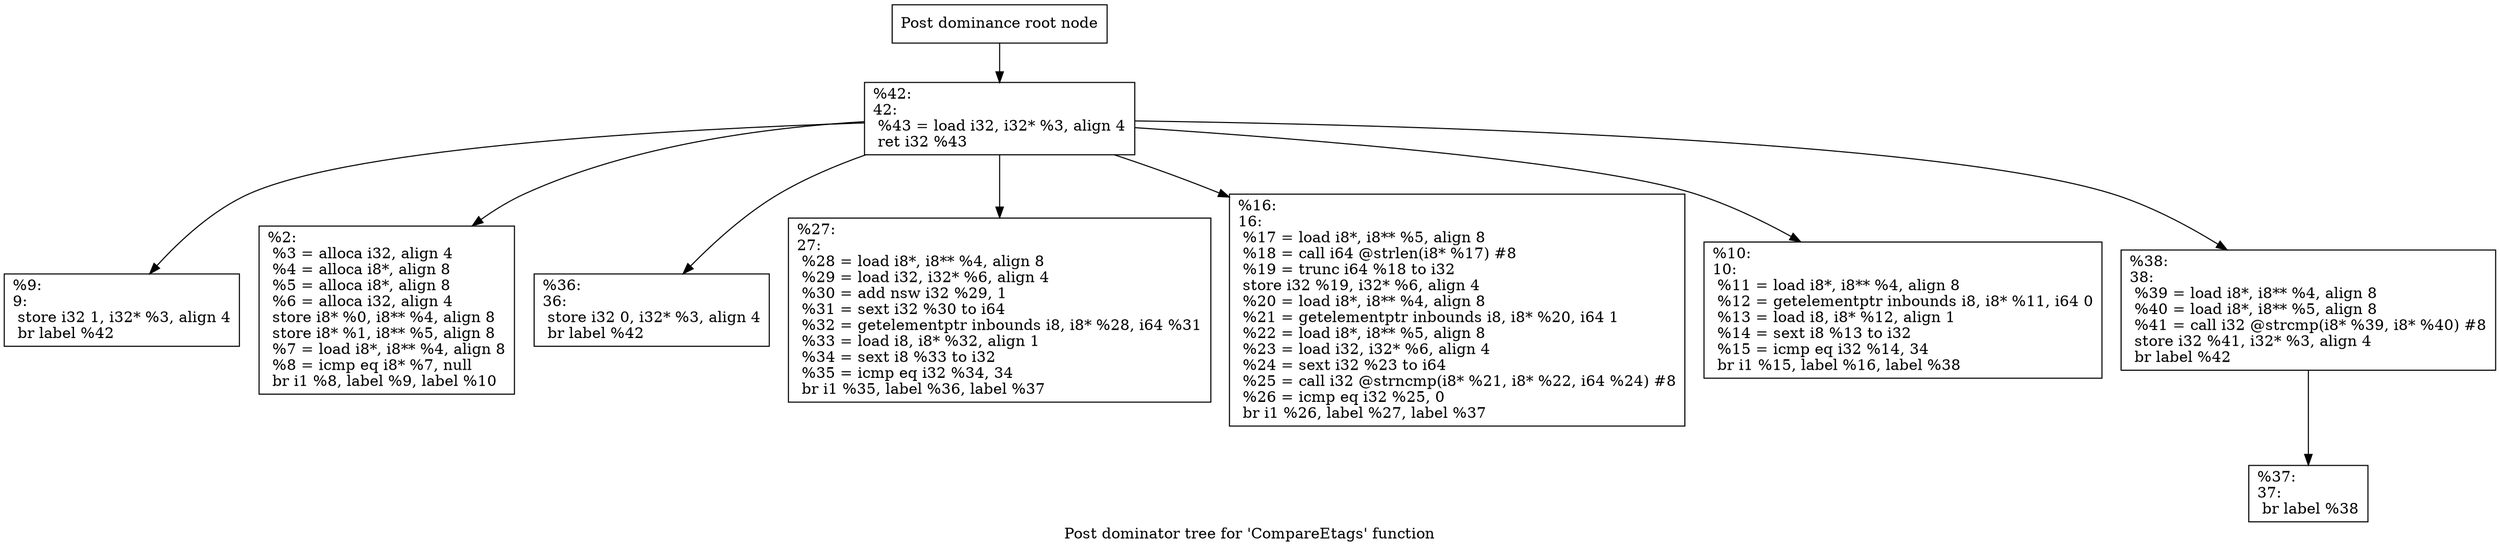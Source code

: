 digraph "Post dominator tree for 'CompareEtags' function" {
	label="Post dominator tree for 'CompareEtags' function";

	Node0x16eecb0 [shape=record,label="{Post dominance root node}"];
	Node0x16eecb0 -> Node0x16a4180;
	Node0x16a4180 [shape=record,label="{%42:\l42:                                               \l  %43 = load i32, i32* %3, align 4\l  ret i32 %43\l}"];
	Node0x16a4180 -> Node0x16e8180;
	Node0x16a4180 -> Node0x1746a30;
	Node0x16a4180 -> Node0x16fb720;
	Node0x16a4180 -> Node0x16b55f0;
	Node0x16a4180 -> Node0x16a8a00;
	Node0x16a4180 -> Node0x173eb40;
	Node0x16a4180 -> Node0x1700540;
	Node0x16e8180 [shape=record,label="{%9:\l9:                                                \l  store i32 1, i32* %3, align 4\l  br label %42\l}"];
	Node0x1746a30 [shape=record,label="{%2:\l  %3 = alloca i32, align 4\l  %4 = alloca i8*, align 8\l  %5 = alloca i8*, align 8\l  %6 = alloca i32, align 4\l  store i8* %0, i8** %4, align 8\l  store i8* %1, i8** %5, align 8\l  %7 = load i8*, i8** %4, align 8\l  %8 = icmp eq i8* %7, null\l  br i1 %8, label %9, label %10\l}"];
	Node0x16fb720 [shape=record,label="{%36:\l36:                                               \l  store i32 0, i32* %3, align 4\l  br label %42\l}"];
	Node0x16b55f0 [shape=record,label="{%27:\l27:                                               \l  %28 = load i8*, i8** %4, align 8\l  %29 = load i32, i32* %6, align 4\l  %30 = add nsw i32 %29, 1\l  %31 = sext i32 %30 to i64\l  %32 = getelementptr inbounds i8, i8* %28, i64 %31\l  %33 = load i8, i8* %32, align 1\l  %34 = sext i8 %33 to i32\l  %35 = icmp eq i32 %34, 34\l  br i1 %35, label %36, label %37\l}"];
	Node0x16a8a00 [shape=record,label="{%16:\l16:                                               \l  %17 = load i8*, i8** %5, align 8\l  %18 = call i64 @strlen(i8* %17) #8\l  %19 = trunc i64 %18 to i32\l  store i32 %19, i32* %6, align 4\l  %20 = load i8*, i8** %4, align 8\l  %21 = getelementptr inbounds i8, i8* %20, i64 1\l  %22 = load i8*, i8** %5, align 8\l  %23 = load i32, i32* %6, align 4\l  %24 = sext i32 %23 to i64\l  %25 = call i32 @strncmp(i8* %21, i8* %22, i64 %24) #8\l  %26 = icmp eq i32 %25, 0\l  br i1 %26, label %27, label %37\l}"];
	Node0x173eb40 [shape=record,label="{%10:\l10:                                               \l  %11 = load i8*, i8** %4, align 8\l  %12 = getelementptr inbounds i8, i8* %11, i64 0\l  %13 = load i8, i8* %12, align 1\l  %14 = sext i8 %13 to i32\l  %15 = icmp eq i32 %14, 34\l  br i1 %15, label %16, label %38\l}"];
	Node0x1700540 [shape=record,label="{%38:\l38:                                               \l  %39 = load i8*, i8** %4, align 8\l  %40 = load i8*, i8** %5, align 8\l  %41 = call i32 @strcmp(i8* %39, i8* %40) #8\l  store i32 %41, i32* %3, align 4\l  br label %42\l}"];
	Node0x1700540 -> Node0x16e4d50;
	Node0x16e4d50 [shape=record,label="{%37:\l37:                                               \l  br label %38\l}"];
}
